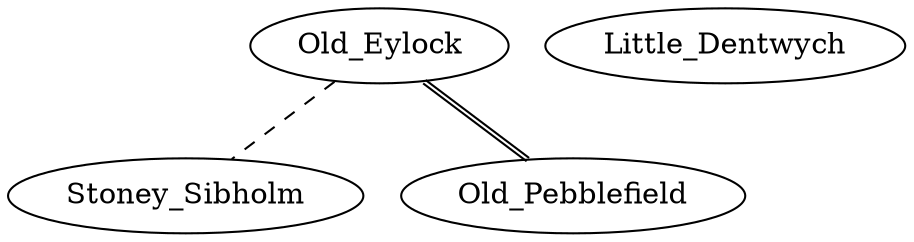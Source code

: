 graph Towns {
    Stoney_Sibholm
    Old_Pebblefield
    Old_Eylock
    Little_Dentwych
    Old_Eylock -- Old_Pebblefield [color="black:black"]
    Old_Eylock -- Stoney_Sibholm [style="dashed"]
}
